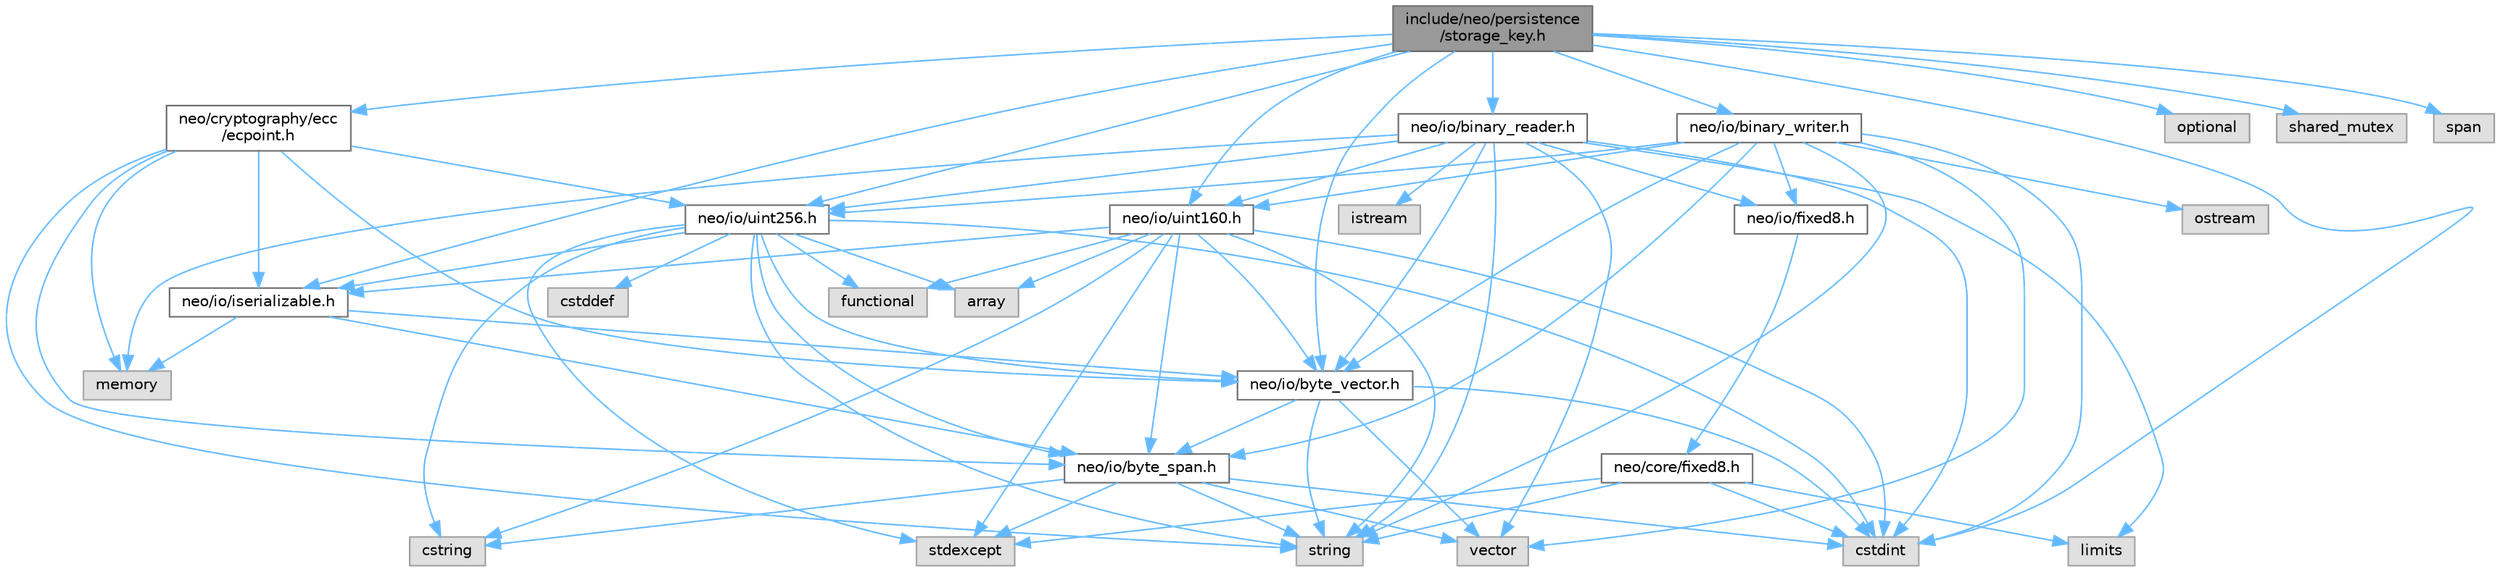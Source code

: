digraph "include/neo/persistence/storage_key.h"
{
 // LATEX_PDF_SIZE
  bgcolor="transparent";
  edge [fontname=Helvetica,fontsize=10,labelfontname=Helvetica,labelfontsize=10];
  node [fontname=Helvetica,fontsize=10,shape=box,height=0.2,width=0.4];
  Node1 [id="Node000001",label="include/neo/persistence\l/storage_key.h",height=0.2,width=0.4,color="gray40", fillcolor="grey60", style="filled", fontcolor="black",tooltip=" "];
  Node1 -> Node2 [id="edge1_Node000001_Node000002",color="steelblue1",style="solid",tooltip=" "];
  Node2 [id="Node000002",label="neo/cryptography/ecc\l/ecpoint.h",height=0.2,width=0.4,color="grey40", fillcolor="white", style="filled",URL="$ecpoint_8h.html",tooltip=" "];
  Node2 -> Node3 [id="edge2_Node000002_Node000003",color="steelblue1",style="solid",tooltip=" "];
  Node3 [id="Node000003",label="neo/io/byte_span.h",height=0.2,width=0.4,color="grey40", fillcolor="white", style="filled",URL="$io_2byte__span_8h.html",tooltip=" "];
  Node3 -> Node4 [id="edge3_Node000003_Node000004",color="steelblue1",style="solid",tooltip=" "];
  Node4 [id="Node000004",label="cstdint",height=0.2,width=0.4,color="grey60", fillcolor="#E0E0E0", style="filled",tooltip=" "];
  Node3 -> Node5 [id="edge4_Node000003_Node000005",color="steelblue1",style="solid",tooltip=" "];
  Node5 [id="Node000005",label="cstring",height=0.2,width=0.4,color="grey60", fillcolor="#E0E0E0", style="filled",tooltip=" "];
  Node3 -> Node6 [id="edge5_Node000003_Node000006",color="steelblue1",style="solid",tooltip=" "];
  Node6 [id="Node000006",label="stdexcept",height=0.2,width=0.4,color="grey60", fillcolor="#E0E0E0", style="filled",tooltip=" "];
  Node3 -> Node7 [id="edge6_Node000003_Node000007",color="steelblue1",style="solid",tooltip=" "];
  Node7 [id="Node000007",label="string",height=0.2,width=0.4,color="grey60", fillcolor="#E0E0E0", style="filled",tooltip=" "];
  Node3 -> Node8 [id="edge7_Node000003_Node000008",color="steelblue1",style="solid",tooltip=" "];
  Node8 [id="Node000008",label="vector",height=0.2,width=0.4,color="grey60", fillcolor="#E0E0E0", style="filled",tooltip=" "];
  Node2 -> Node9 [id="edge8_Node000002_Node000009",color="steelblue1",style="solid",tooltip=" "];
  Node9 [id="Node000009",label="neo/io/byte_vector.h",height=0.2,width=0.4,color="grey40", fillcolor="white", style="filled",URL="$io_2byte__vector_8h.html",tooltip=" "];
  Node9 -> Node3 [id="edge9_Node000009_Node000003",color="steelblue1",style="solid",tooltip=" "];
  Node9 -> Node4 [id="edge10_Node000009_Node000004",color="steelblue1",style="solid",tooltip=" "];
  Node9 -> Node7 [id="edge11_Node000009_Node000007",color="steelblue1",style="solid",tooltip=" "];
  Node9 -> Node8 [id="edge12_Node000009_Node000008",color="steelblue1",style="solid",tooltip=" "];
  Node2 -> Node10 [id="edge13_Node000002_Node000010",color="steelblue1",style="solid",tooltip=" "];
  Node10 [id="Node000010",label="neo/io/iserializable.h",height=0.2,width=0.4,color="grey40", fillcolor="white", style="filled",URL="$iserializable_8h.html",tooltip=" "];
  Node10 -> Node3 [id="edge14_Node000010_Node000003",color="steelblue1",style="solid",tooltip=" "];
  Node10 -> Node9 [id="edge15_Node000010_Node000009",color="steelblue1",style="solid",tooltip=" "];
  Node10 -> Node11 [id="edge16_Node000010_Node000011",color="steelblue1",style="solid",tooltip=" "];
  Node11 [id="Node000011",label="memory",height=0.2,width=0.4,color="grey60", fillcolor="#E0E0E0", style="filled",tooltip=" "];
  Node2 -> Node12 [id="edge17_Node000002_Node000012",color="steelblue1",style="solid",tooltip=" "];
  Node12 [id="Node000012",label="neo/io/uint256.h",height=0.2,width=0.4,color="grey40", fillcolor="white", style="filled",URL="$uint256_8h.html",tooltip=" "];
  Node12 -> Node3 [id="edge18_Node000012_Node000003",color="steelblue1",style="solid",tooltip=" "];
  Node12 -> Node9 [id="edge19_Node000012_Node000009",color="steelblue1",style="solid",tooltip=" "];
  Node12 -> Node10 [id="edge20_Node000012_Node000010",color="steelblue1",style="solid",tooltip=" "];
  Node12 -> Node13 [id="edge21_Node000012_Node000013",color="steelblue1",style="solid",tooltip=" "];
  Node13 [id="Node000013",label="array",height=0.2,width=0.4,color="grey60", fillcolor="#E0E0E0", style="filled",tooltip=" "];
  Node12 -> Node14 [id="edge22_Node000012_Node000014",color="steelblue1",style="solid",tooltip=" "];
  Node14 [id="Node000014",label="cstddef",height=0.2,width=0.4,color="grey60", fillcolor="#E0E0E0", style="filled",tooltip=" "];
  Node12 -> Node4 [id="edge23_Node000012_Node000004",color="steelblue1",style="solid",tooltip=" "];
  Node12 -> Node5 [id="edge24_Node000012_Node000005",color="steelblue1",style="solid",tooltip=" "];
  Node12 -> Node15 [id="edge25_Node000012_Node000015",color="steelblue1",style="solid",tooltip=" "];
  Node15 [id="Node000015",label="functional",height=0.2,width=0.4,color="grey60", fillcolor="#E0E0E0", style="filled",tooltip=" "];
  Node12 -> Node6 [id="edge26_Node000012_Node000006",color="steelblue1",style="solid",tooltip=" "];
  Node12 -> Node7 [id="edge27_Node000012_Node000007",color="steelblue1",style="solid",tooltip=" "];
  Node2 -> Node11 [id="edge28_Node000002_Node000011",color="steelblue1",style="solid",tooltip=" "];
  Node2 -> Node7 [id="edge29_Node000002_Node000007",color="steelblue1",style="solid",tooltip=" "];
  Node1 -> Node16 [id="edge30_Node000001_Node000016",color="steelblue1",style="solid",tooltip=" "];
  Node16 [id="Node000016",label="neo/io/binary_reader.h",height=0.2,width=0.4,color="grey40", fillcolor="white", style="filled",URL="$binary__reader_8h.html",tooltip=" "];
  Node16 -> Node9 [id="edge31_Node000016_Node000009",color="steelblue1",style="solid",tooltip=" "];
  Node16 -> Node17 [id="edge32_Node000016_Node000017",color="steelblue1",style="solid",tooltip=" "];
  Node17 [id="Node000017",label="neo/io/fixed8.h",height=0.2,width=0.4,color="grey40", fillcolor="white", style="filled",URL="$io_2fixed8_8h.html",tooltip=" "];
  Node17 -> Node18 [id="edge33_Node000017_Node000018",color="steelblue1",style="solid",tooltip=" "];
  Node18 [id="Node000018",label="neo/core/fixed8.h",height=0.2,width=0.4,color="grey40", fillcolor="white", style="filled",URL="$core_2fixed8_8h.html",tooltip=" "];
  Node18 -> Node4 [id="edge34_Node000018_Node000004",color="steelblue1",style="solid",tooltip=" "];
  Node18 -> Node19 [id="edge35_Node000018_Node000019",color="steelblue1",style="solid",tooltip=" "];
  Node19 [id="Node000019",label="limits",height=0.2,width=0.4,color="grey60", fillcolor="#E0E0E0", style="filled",tooltip=" "];
  Node18 -> Node6 [id="edge36_Node000018_Node000006",color="steelblue1",style="solid",tooltip=" "];
  Node18 -> Node7 [id="edge37_Node000018_Node000007",color="steelblue1",style="solid",tooltip=" "];
  Node16 -> Node20 [id="edge38_Node000016_Node000020",color="steelblue1",style="solid",tooltip=" "];
  Node20 [id="Node000020",label="neo/io/uint160.h",height=0.2,width=0.4,color="grey40", fillcolor="white", style="filled",URL="$uint160_8h.html",tooltip=" "];
  Node20 -> Node3 [id="edge39_Node000020_Node000003",color="steelblue1",style="solid",tooltip=" "];
  Node20 -> Node9 [id="edge40_Node000020_Node000009",color="steelblue1",style="solid",tooltip=" "];
  Node20 -> Node10 [id="edge41_Node000020_Node000010",color="steelblue1",style="solid",tooltip=" "];
  Node20 -> Node13 [id="edge42_Node000020_Node000013",color="steelblue1",style="solid",tooltip=" "];
  Node20 -> Node4 [id="edge43_Node000020_Node000004",color="steelblue1",style="solid",tooltip=" "];
  Node20 -> Node5 [id="edge44_Node000020_Node000005",color="steelblue1",style="solid",tooltip=" "];
  Node20 -> Node15 [id="edge45_Node000020_Node000015",color="steelblue1",style="solid",tooltip=" "];
  Node20 -> Node6 [id="edge46_Node000020_Node000006",color="steelblue1",style="solid",tooltip=" "];
  Node20 -> Node7 [id="edge47_Node000020_Node000007",color="steelblue1",style="solid",tooltip=" "];
  Node16 -> Node12 [id="edge48_Node000016_Node000012",color="steelblue1",style="solid",tooltip=" "];
  Node16 -> Node4 [id="edge49_Node000016_Node000004",color="steelblue1",style="solid",tooltip=" "];
  Node16 -> Node21 [id="edge50_Node000016_Node000021",color="steelblue1",style="solid",tooltip=" "];
  Node21 [id="Node000021",label="istream",height=0.2,width=0.4,color="grey60", fillcolor="#E0E0E0", style="filled",tooltip=" "];
  Node16 -> Node19 [id="edge51_Node000016_Node000019",color="steelblue1",style="solid",tooltip=" "];
  Node16 -> Node11 [id="edge52_Node000016_Node000011",color="steelblue1",style="solid",tooltip=" "];
  Node16 -> Node7 [id="edge53_Node000016_Node000007",color="steelblue1",style="solid",tooltip=" "];
  Node16 -> Node8 [id="edge54_Node000016_Node000008",color="steelblue1",style="solid",tooltip=" "];
  Node1 -> Node22 [id="edge55_Node000001_Node000022",color="steelblue1",style="solid",tooltip=" "];
  Node22 [id="Node000022",label="neo/io/binary_writer.h",height=0.2,width=0.4,color="grey40", fillcolor="white", style="filled",URL="$binary__writer_8h.html",tooltip=" "];
  Node22 -> Node3 [id="edge56_Node000022_Node000003",color="steelblue1",style="solid",tooltip=" "];
  Node22 -> Node9 [id="edge57_Node000022_Node000009",color="steelblue1",style="solid",tooltip=" "];
  Node22 -> Node17 [id="edge58_Node000022_Node000017",color="steelblue1",style="solid",tooltip=" "];
  Node22 -> Node20 [id="edge59_Node000022_Node000020",color="steelblue1",style="solid",tooltip=" "];
  Node22 -> Node12 [id="edge60_Node000022_Node000012",color="steelblue1",style="solid",tooltip=" "];
  Node22 -> Node4 [id="edge61_Node000022_Node000004",color="steelblue1",style="solid",tooltip=" "];
  Node22 -> Node23 [id="edge62_Node000022_Node000023",color="steelblue1",style="solid",tooltip=" "];
  Node23 [id="Node000023",label="ostream",height=0.2,width=0.4,color="grey60", fillcolor="#E0E0E0", style="filled",tooltip=" "];
  Node22 -> Node7 [id="edge63_Node000022_Node000007",color="steelblue1",style="solid",tooltip=" "];
  Node22 -> Node8 [id="edge64_Node000022_Node000008",color="steelblue1",style="solid",tooltip=" "];
  Node1 -> Node9 [id="edge65_Node000001_Node000009",color="steelblue1",style="solid",tooltip=" "];
  Node1 -> Node10 [id="edge66_Node000001_Node000010",color="steelblue1",style="solid",tooltip=" "];
  Node1 -> Node20 [id="edge67_Node000001_Node000020",color="steelblue1",style="solid",tooltip=" "];
  Node1 -> Node12 [id="edge68_Node000001_Node000012",color="steelblue1",style="solid",tooltip=" "];
  Node1 -> Node4 [id="edge69_Node000001_Node000004",color="steelblue1",style="solid",tooltip=" "];
  Node1 -> Node24 [id="edge70_Node000001_Node000024",color="steelblue1",style="solid",tooltip=" "];
  Node24 [id="Node000024",label="optional",height=0.2,width=0.4,color="grey60", fillcolor="#E0E0E0", style="filled",tooltip=" "];
  Node1 -> Node25 [id="edge71_Node000001_Node000025",color="steelblue1",style="solid",tooltip=" "];
  Node25 [id="Node000025",label="shared_mutex",height=0.2,width=0.4,color="grey60", fillcolor="#E0E0E0", style="filled",tooltip=" "];
  Node1 -> Node26 [id="edge72_Node000001_Node000026",color="steelblue1",style="solid",tooltip=" "];
  Node26 [id="Node000026",label="span",height=0.2,width=0.4,color="grey60", fillcolor="#E0E0E0", style="filled",tooltip=" "];
}
